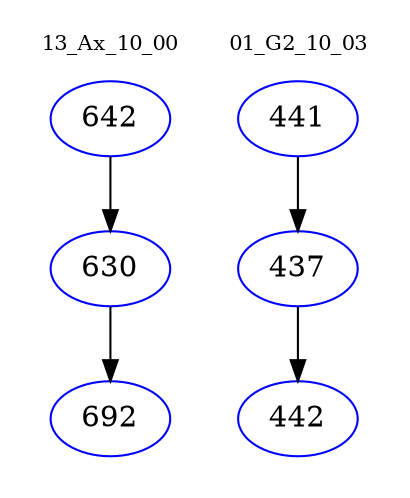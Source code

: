 digraph{
subgraph cluster_0 {
color = white
label = "13_Ax_10_00";
fontsize=10;
T0_642 [label="642", color="blue"]
T0_642 -> T0_630 [color="black"]
T0_630 [label="630", color="blue"]
T0_630 -> T0_692 [color="black"]
T0_692 [label="692", color="blue"]
}
subgraph cluster_1 {
color = white
label = "01_G2_10_03";
fontsize=10;
T1_441 [label="441", color="blue"]
T1_441 -> T1_437 [color="black"]
T1_437 [label="437", color="blue"]
T1_437 -> T1_442 [color="black"]
T1_442 [label="442", color="blue"]
}
}
